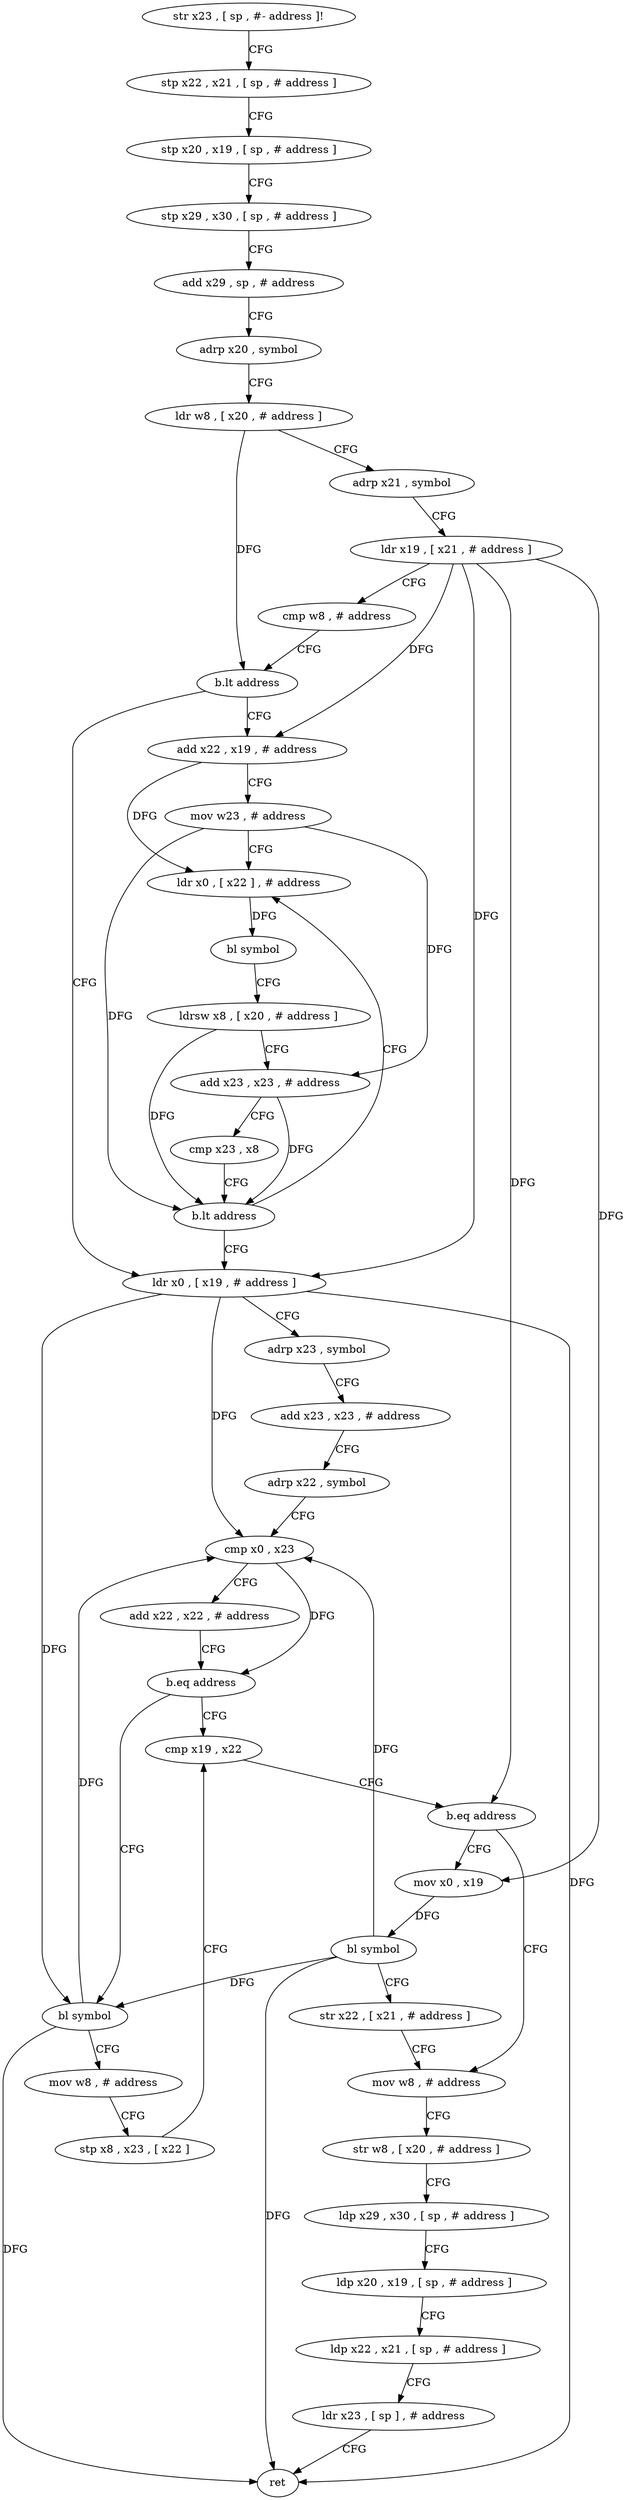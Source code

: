 digraph "func" {
"4210276" [label = "str x23 , [ sp , #- address ]!" ]
"4210280" [label = "stp x22 , x21 , [ sp , # address ]" ]
"4210284" [label = "stp x20 , x19 , [ sp , # address ]" ]
"4210288" [label = "stp x29 , x30 , [ sp , # address ]" ]
"4210292" [label = "add x29 , sp , # address" ]
"4210296" [label = "adrp x20 , symbol" ]
"4210300" [label = "ldr w8 , [ x20 , # address ]" ]
"4210304" [label = "adrp x21 , symbol" ]
"4210308" [label = "ldr x19 , [ x21 , # address ]" ]
"4210312" [label = "cmp w8 , # address" ]
"4210316" [label = "b.lt address" ]
"4210352" [label = "ldr x0 , [ x19 , # address ]" ]
"4210320" [label = "add x22 , x19 , # address" ]
"4210356" [label = "adrp x23 , symbol" ]
"4210360" [label = "add x23 , x23 , # address" ]
"4210364" [label = "adrp x22 , symbol" ]
"4210368" [label = "cmp x0 , x23" ]
"4210372" [label = "add x22 , x22 , # address" ]
"4210376" [label = "b.eq address" ]
"4210392" [label = "cmp x19 , x22" ]
"4210380" [label = "bl symbol" ]
"4210324" [label = "mov w23 , # address" ]
"4210328" [label = "ldr x0 , [ x22 ] , # address" ]
"4210396" [label = "b.eq address" ]
"4210412" [label = "mov w8 , # address" ]
"4210400" [label = "mov x0 , x19" ]
"4210384" [label = "mov w8 , # address" ]
"4210388" [label = "stp x8 , x23 , [ x22 ]" ]
"4210332" [label = "bl symbol" ]
"4210336" [label = "ldrsw x8 , [ x20 , # address ]" ]
"4210340" [label = "add x23 , x23 , # address" ]
"4210344" [label = "cmp x23 , x8" ]
"4210348" [label = "b.lt address" ]
"4210416" [label = "str w8 , [ x20 , # address ]" ]
"4210420" [label = "ldp x29 , x30 , [ sp , # address ]" ]
"4210424" [label = "ldp x20 , x19 , [ sp , # address ]" ]
"4210428" [label = "ldp x22 , x21 , [ sp , # address ]" ]
"4210432" [label = "ldr x23 , [ sp ] , # address" ]
"4210436" [label = "ret" ]
"4210404" [label = "bl symbol" ]
"4210408" [label = "str x22 , [ x21 , # address ]" ]
"4210276" -> "4210280" [ label = "CFG" ]
"4210280" -> "4210284" [ label = "CFG" ]
"4210284" -> "4210288" [ label = "CFG" ]
"4210288" -> "4210292" [ label = "CFG" ]
"4210292" -> "4210296" [ label = "CFG" ]
"4210296" -> "4210300" [ label = "CFG" ]
"4210300" -> "4210304" [ label = "CFG" ]
"4210300" -> "4210316" [ label = "DFG" ]
"4210304" -> "4210308" [ label = "CFG" ]
"4210308" -> "4210312" [ label = "CFG" ]
"4210308" -> "4210352" [ label = "DFG" ]
"4210308" -> "4210320" [ label = "DFG" ]
"4210308" -> "4210396" [ label = "DFG" ]
"4210308" -> "4210400" [ label = "DFG" ]
"4210312" -> "4210316" [ label = "CFG" ]
"4210316" -> "4210352" [ label = "CFG" ]
"4210316" -> "4210320" [ label = "CFG" ]
"4210352" -> "4210356" [ label = "CFG" ]
"4210352" -> "4210368" [ label = "DFG" ]
"4210352" -> "4210380" [ label = "DFG" ]
"4210352" -> "4210436" [ label = "DFG" ]
"4210320" -> "4210324" [ label = "CFG" ]
"4210320" -> "4210328" [ label = "DFG" ]
"4210356" -> "4210360" [ label = "CFG" ]
"4210360" -> "4210364" [ label = "CFG" ]
"4210364" -> "4210368" [ label = "CFG" ]
"4210368" -> "4210372" [ label = "CFG" ]
"4210368" -> "4210376" [ label = "DFG" ]
"4210372" -> "4210376" [ label = "CFG" ]
"4210376" -> "4210392" [ label = "CFG" ]
"4210376" -> "4210380" [ label = "CFG" ]
"4210392" -> "4210396" [ label = "CFG" ]
"4210380" -> "4210384" [ label = "CFG" ]
"4210380" -> "4210368" [ label = "DFG" ]
"4210380" -> "4210436" [ label = "DFG" ]
"4210324" -> "4210328" [ label = "CFG" ]
"4210324" -> "4210340" [ label = "DFG" ]
"4210324" -> "4210348" [ label = "DFG" ]
"4210328" -> "4210332" [ label = "DFG" ]
"4210396" -> "4210412" [ label = "CFG" ]
"4210396" -> "4210400" [ label = "CFG" ]
"4210412" -> "4210416" [ label = "CFG" ]
"4210400" -> "4210404" [ label = "DFG" ]
"4210384" -> "4210388" [ label = "CFG" ]
"4210388" -> "4210392" [ label = "CFG" ]
"4210332" -> "4210336" [ label = "CFG" ]
"4210336" -> "4210340" [ label = "CFG" ]
"4210336" -> "4210348" [ label = "DFG" ]
"4210340" -> "4210344" [ label = "CFG" ]
"4210340" -> "4210348" [ label = "DFG" ]
"4210344" -> "4210348" [ label = "CFG" ]
"4210348" -> "4210328" [ label = "CFG" ]
"4210348" -> "4210352" [ label = "CFG" ]
"4210416" -> "4210420" [ label = "CFG" ]
"4210420" -> "4210424" [ label = "CFG" ]
"4210424" -> "4210428" [ label = "CFG" ]
"4210428" -> "4210432" [ label = "CFG" ]
"4210432" -> "4210436" [ label = "CFG" ]
"4210404" -> "4210408" [ label = "CFG" ]
"4210404" -> "4210368" [ label = "DFG" ]
"4210404" -> "4210380" [ label = "DFG" ]
"4210404" -> "4210436" [ label = "DFG" ]
"4210408" -> "4210412" [ label = "CFG" ]
}
